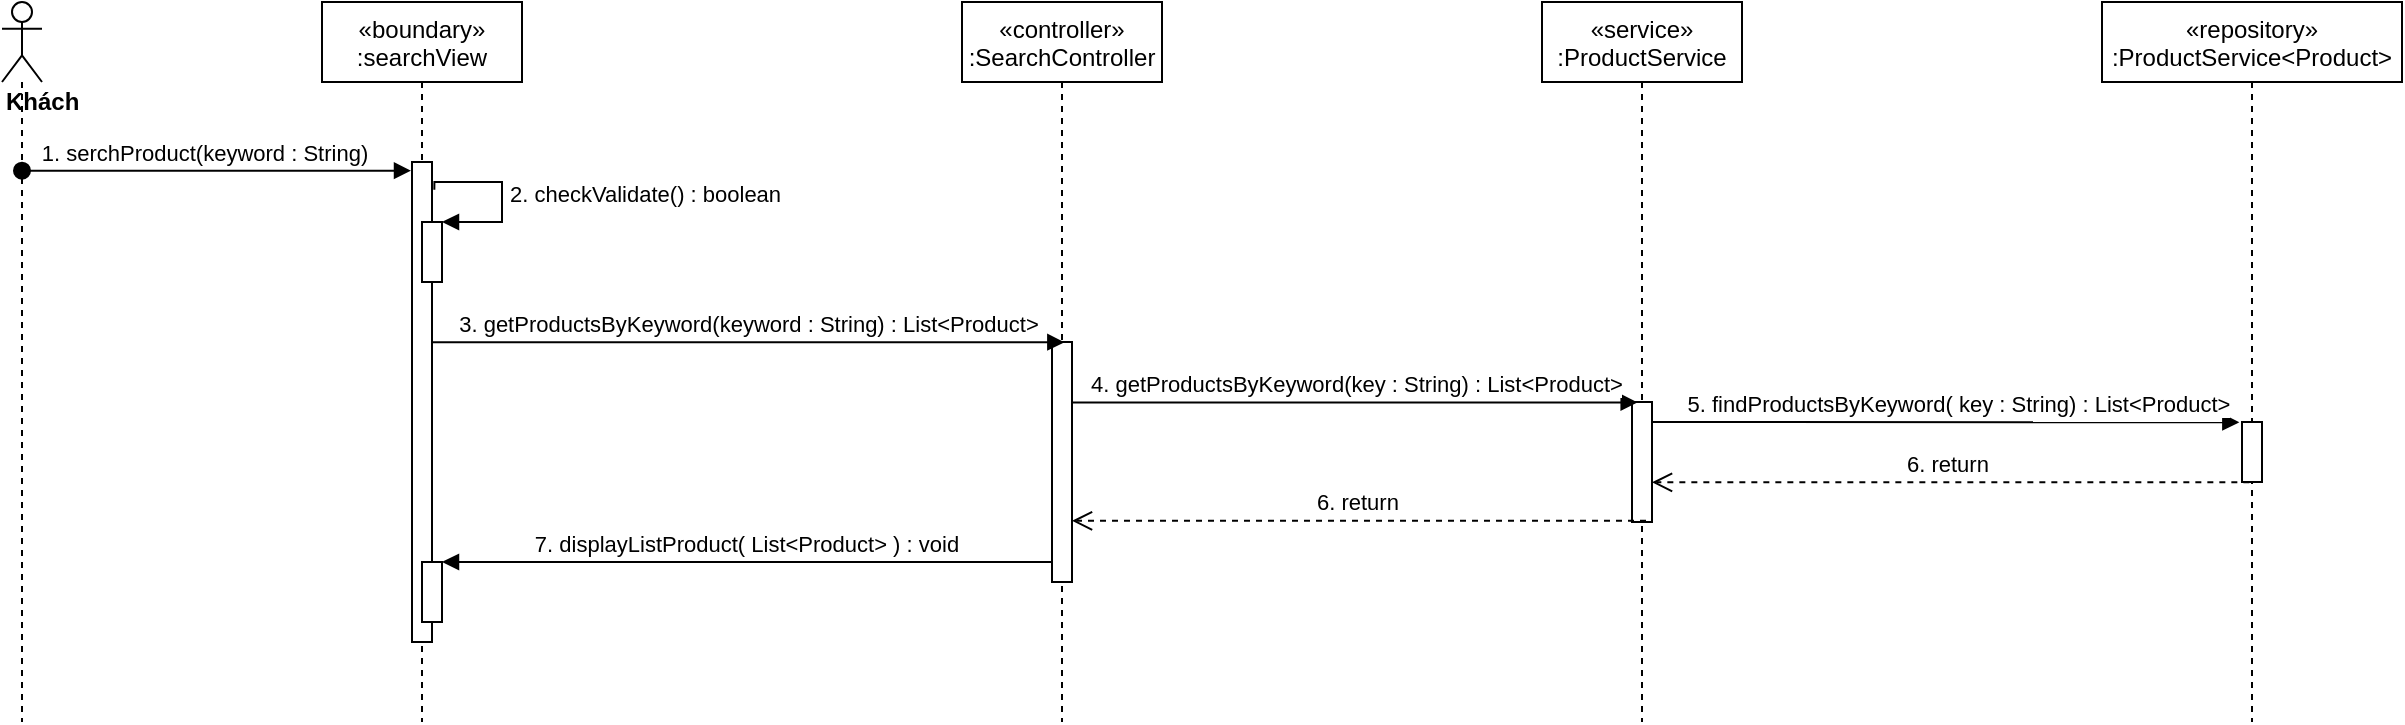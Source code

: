 <mxfile version="14.6.13" type="device"><diagram id="kgpKYQtTHZ0yAKxKKP6v" name="Page-1"><mxGraphModel dx="1108" dy="425" grid="1" gridSize="10" guides="1" tooltips="1" connect="1" arrows="1" fold="1" page="1" pageScale="1" pageWidth="850" pageHeight="1100" math="0" shadow="0"><root><mxCell id="0"/><mxCell id="1" parent="0"/><mxCell id="3nuBFxr9cyL0pnOWT2aG-1" value="«boundary»&#10;:searchView" style="shape=umlLifeline;perimeter=lifelinePerimeter;container=1;collapsible=0;recursiveResize=0;rounded=0;shadow=0;strokeWidth=1;" parent="1" vertex="1"><mxGeometry x="260" y="80" width="100" height="360" as="geometry"/></mxCell><mxCell id="3nuBFxr9cyL0pnOWT2aG-2" value="" style="points=[];perimeter=orthogonalPerimeter;rounded=0;shadow=0;strokeWidth=1;" parent="3nuBFxr9cyL0pnOWT2aG-1" vertex="1"><mxGeometry x="45" y="80" width="10" height="240" as="geometry"/></mxCell><mxCell id="LgHwtYhqSYWA9L9eKRov-4" value="" style="html=1;points=[];perimeter=orthogonalPerimeter;" parent="3nuBFxr9cyL0pnOWT2aG-1" vertex="1"><mxGeometry x="50" y="110" width="10" height="30" as="geometry"/></mxCell><mxCell id="LgHwtYhqSYWA9L9eKRov-5" value="2. checkValidate() : boolean" style="edgeStyle=orthogonalEdgeStyle;html=1;align=left;spacingLeft=2;endArrow=block;rounded=0;entryX=1;entryY=0;exitX=1.117;exitY=0.058;exitDx=0;exitDy=0;exitPerimeter=0;" parent="3nuBFxr9cyL0pnOWT2aG-1" source="3nuBFxr9cyL0pnOWT2aG-2" target="LgHwtYhqSYWA9L9eKRov-4" edge="1"><mxGeometry relative="1" as="geometry"><mxPoint x="60" y="90" as="sourcePoint"/><Array as="points"><mxPoint x="56" y="90"/><mxPoint x="90" y="90"/><mxPoint x="90" y="110"/></Array></mxGeometry></mxCell><mxCell id="3nuBFxr9cyL0pnOWT2aG-5" value="«controller»&#10;:SearchController" style="shape=umlLifeline;perimeter=lifelinePerimeter;container=1;collapsible=0;recursiveResize=0;rounded=0;shadow=0;strokeWidth=1;" parent="1" vertex="1"><mxGeometry x="580" y="80" width="100" height="360" as="geometry"/></mxCell><mxCell id="3nuBFxr9cyL0pnOWT2aG-6" value="" style="points=[];perimeter=orthogonalPerimeter;rounded=0;shadow=0;strokeWidth=1;" parent="3nuBFxr9cyL0pnOWT2aG-5" vertex="1"><mxGeometry x="45" y="170" width="10" height="120" as="geometry"/></mxCell><mxCell id="LgHwtYhqSYWA9L9eKRov-1" value="&lt;div&gt;&lt;b&gt;Khách&lt;/b&gt;&lt;/div&gt;" style="shape=umlLifeline;participant=umlActor;perimeter=lifelinePerimeter;whiteSpace=wrap;html=1;container=1;collapsible=0;recursiveResize=0;verticalAlign=top;spacingTop=36;outlineConnect=0;align=left;" parent="1" vertex="1"><mxGeometry x="100" y="80" width="20" height="360" as="geometry"/></mxCell><mxCell id="3nuBFxr9cyL0pnOWT2aG-3" value="1. serchProduct(keyword : String)" style="verticalAlign=bottom;startArrow=oval;endArrow=block;startSize=8;shadow=0;strokeWidth=1;entryX=-0.05;entryY=0.018;entryDx=0;entryDy=0;entryPerimeter=0;" parent="1" source="LgHwtYhqSYWA9L9eKRov-1" target="3nuBFxr9cyL0pnOWT2aG-2" edge="1"><mxGeometry x="-0.06" relative="1" as="geometry"><mxPoint x="100" y="170" as="sourcePoint"/><mxPoint as="offset"/></mxGeometry></mxCell><mxCell id="LgHwtYhqSYWA9L9eKRov-2" value="«service»&#10;:ProductService" style="shape=umlLifeline;perimeter=lifelinePerimeter;container=1;collapsible=0;recursiveResize=0;rounded=0;shadow=0;strokeWidth=1;" parent="1" vertex="1"><mxGeometry x="870" y="80" width="100" height="360" as="geometry"/></mxCell><mxCell id="LgHwtYhqSYWA9L9eKRov-3" value="" style="points=[];perimeter=orthogonalPerimeter;rounded=0;shadow=0;strokeWidth=1;" parent="LgHwtYhqSYWA9L9eKRov-2" vertex="1"><mxGeometry x="45" y="200" width="10" height="60" as="geometry"/></mxCell><mxCell id="LgHwtYhqSYWA9L9eKRov-6" value="3. getProductsByKeyword(keyword : String) : List&amp;lt;Product&amp;gt;" style="html=1;verticalAlign=bottom;endArrow=block;entryX=0.617;entryY=0.001;entryDx=0;entryDy=0;entryPerimeter=0;" parent="1" source="3nuBFxr9cyL0pnOWT2aG-2" target="3nuBFxr9cyL0pnOWT2aG-6" edge="1"><mxGeometry width="80" relative="1" as="geometry"><mxPoint x="320" y="248" as="sourcePoint"/><mxPoint x="500" y="210" as="targetPoint"/></mxGeometry></mxCell><mxCell id="LgHwtYhqSYWA9L9eKRov-7" value="4. getProductsByKeyword(key : String) : List&amp;lt;Product&amp;gt;" style="html=1;verticalAlign=bottom;endArrow=block;entryX=0.283;entryY=0.004;entryDx=0;entryDy=0;entryPerimeter=0;" parent="1" source="3nuBFxr9cyL0pnOWT2aG-6" target="LgHwtYhqSYWA9L9eKRov-3" edge="1"><mxGeometry width="80" relative="1" as="geometry"><mxPoint x="670" y="210" as="sourcePoint"/><mxPoint x="760" y="280" as="targetPoint"/></mxGeometry></mxCell><mxCell id="LgHwtYhqSYWA9L9eKRov-10" value="«repository»&#10;:ProductService&lt;Product&gt;" style="shape=umlLifeline;perimeter=lifelinePerimeter;container=1;collapsible=0;recursiveResize=0;rounded=0;shadow=0;strokeWidth=1;" parent="1" vertex="1"><mxGeometry x="1150" y="80" width="150" height="360" as="geometry"/></mxCell><mxCell id="LgHwtYhqSYWA9L9eKRov-11" value="" style="points=[];perimeter=orthogonalPerimeter;rounded=0;shadow=0;strokeWidth=1;" parent="LgHwtYhqSYWA9L9eKRov-10" vertex="1"><mxGeometry x="70" y="210" width="10" height="30" as="geometry"/></mxCell><mxCell id="LgHwtYhqSYWA9L9eKRov-12" value="5. findProductsByKeyword( key : String) : List&amp;lt;Product&amp;gt;" style="html=1;verticalAlign=bottom;endArrow=block;entryX=-0.133;entryY=0.004;entryDx=0;entryDy=0;entryPerimeter=0;" parent="1" target="LgHwtYhqSYWA9L9eKRov-11" edge="1"><mxGeometry x="0.041" width="80" relative="1" as="geometry"><mxPoint x="925" y="290" as="sourcePoint"/><mxPoint x="1000" y="190" as="targetPoint"/><mxPoint as="offset"/></mxGeometry></mxCell><mxCell id="LgHwtYhqSYWA9L9eKRov-13" value="6. return&amp;nbsp;" style="html=1;verticalAlign=bottom;endArrow=open;dashed=1;endSize=8;exitX=0.367;exitY=1.006;exitDx=0;exitDy=0;exitPerimeter=0;" parent="1" source="LgHwtYhqSYWA9L9eKRov-11" target="LgHwtYhqSYWA9L9eKRov-3" edge="1"><mxGeometry relative="1" as="geometry"><mxPoint x="1000" y="360" as="sourcePoint"/><mxPoint x="940" y="315" as="targetPoint"/></mxGeometry></mxCell><mxCell id="LgHwtYhqSYWA9L9eKRov-14" value="6. return&amp;nbsp;" style="html=1;verticalAlign=bottom;endArrow=open;dashed=1;endSize=8;exitX=0.7;exitY=0.99;exitDx=0;exitDy=0;exitPerimeter=0;" parent="1" source="LgHwtYhqSYWA9L9eKRov-3" target="3nuBFxr9cyL0pnOWT2aG-6" edge="1"><mxGeometry relative="1" as="geometry"><mxPoint x="870" y="370" as="sourcePoint"/><mxPoint x="650" y="370" as="targetPoint"/></mxGeometry></mxCell><mxCell id="LgHwtYhqSYWA9L9eKRov-15" value="7. displayListProduct( List&lt;Product&gt; ) : void" style="verticalAlign=bottom;endArrow=block;shadow=0;strokeWidth=1;" parent="1" source="3nuBFxr9cyL0pnOWT2aG-6" target="LgHwtYhqSYWA9L9eKRov-16" edge="1"><mxGeometry relative="1" as="geometry"><mxPoint x="565" y="370" as="sourcePoint"/><mxPoint x="350" y="401" as="targetPoint"/></mxGeometry></mxCell><mxCell id="LgHwtYhqSYWA9L9eKRov-16" value="" style="html=1;points=[];perimeter=orthogonalPerimeter;" parent="1" vertex="1"><mxGeometry x="310" y="360" width="10" height="30" as="geometry"/></mxCell></root></mxGraphModel></diagram></mxfile>